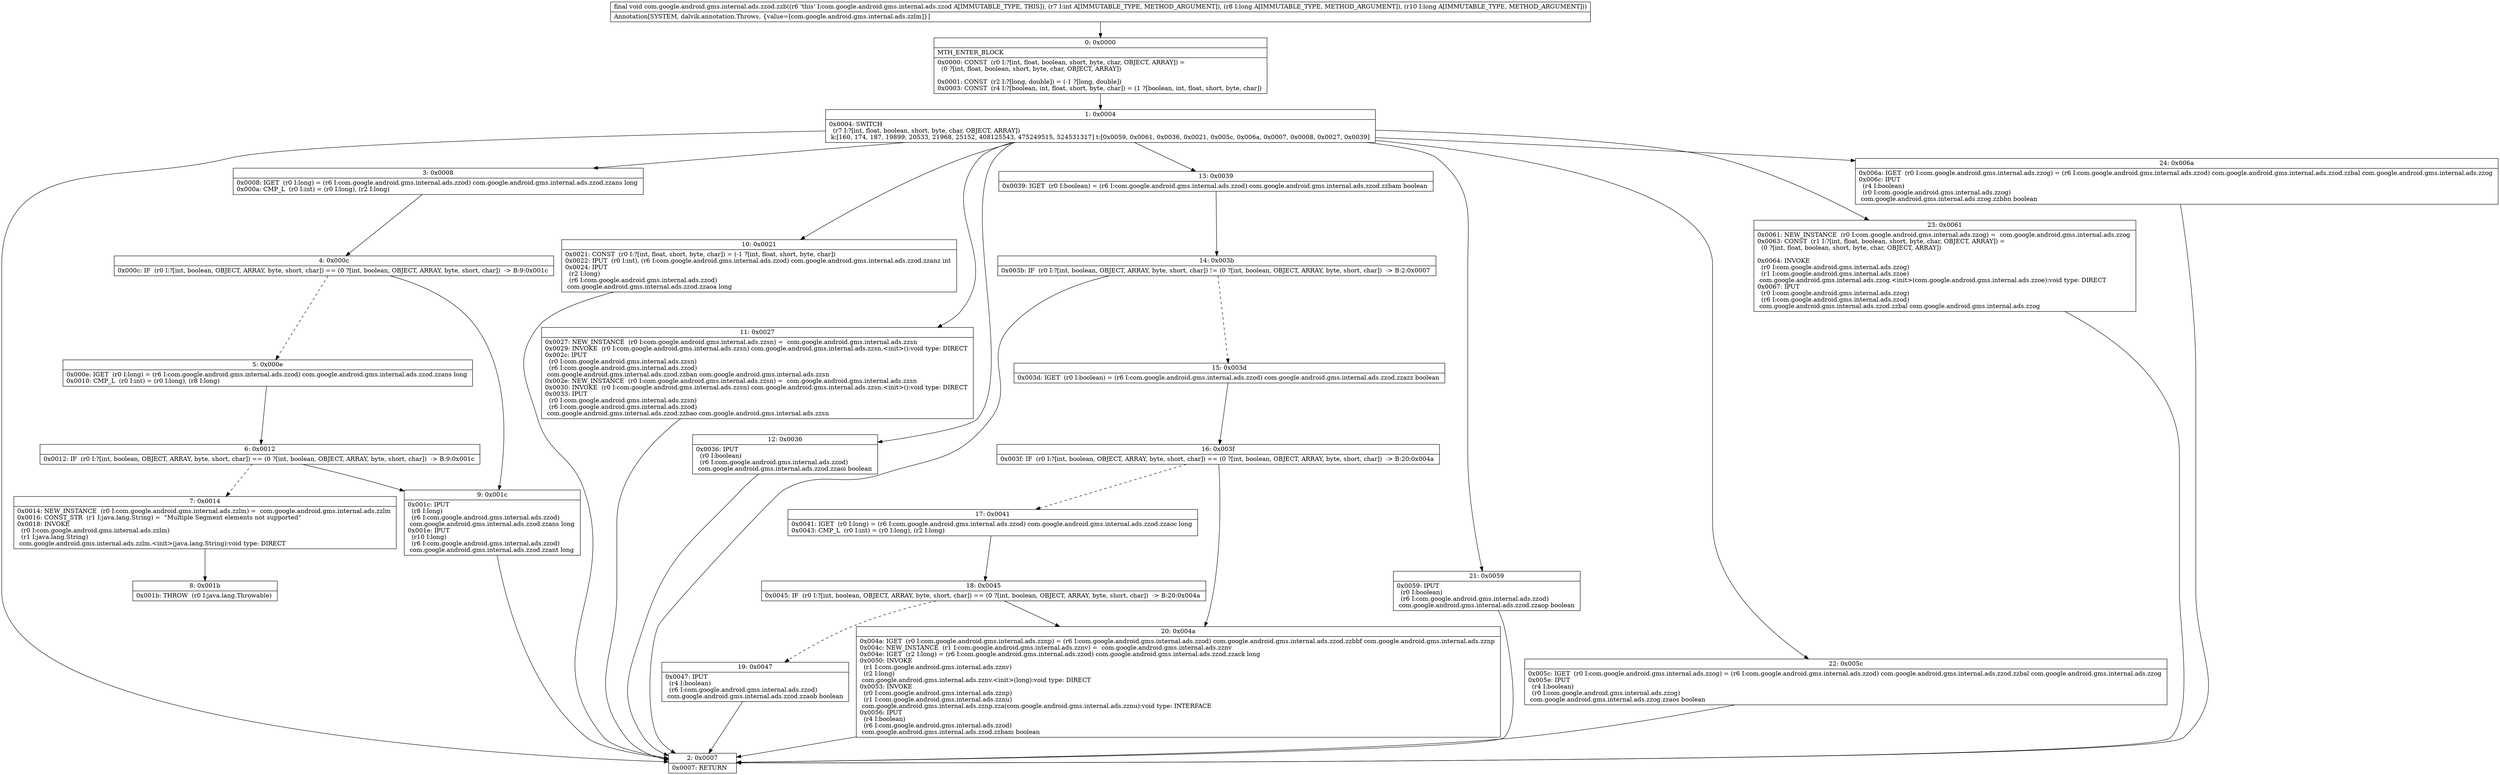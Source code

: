 digraph "CFG forcom.google.android.gms.internal.ads.zzod.zzb(IJJ)V" {
Node_0 [shape=record,label="{0\:\ 0x0000|MTH_ENTER_BLOCK\l|0x0000: CONST  (r0 I:?[int, float, boolean, short, byte, char, OBJECT, ARRAY]) = \l  (0 ?[int, float, boolean, short, byte, char, OBJECT, ARRAY])\l \l0x0001: CONST  (r2 I:?[long, double]) = (\-1 ?[long, double]) \l0x0003: CONST  (r4 I:?[boolean, int, float, short, byte, char]) = (1 ?[boolean, int, float, short, byte, char]) \l}"];
Node_1 [shape=record,label="{1\:\ 0x0004|0x0004: SWITCH  \l  (r7 I:?[int, float, boolean, short, byte, char, OBJECT, ARRAY])\l k:[160, 174, 187, 19899, 20533, 21968, 25152, 408125543, 475249515, 524531317] t:[0x0059, 0x0061, 0x0036, 0x0021, 0x005c, 0x006a, 0x0007, 0x0008, 0x0027, 0x0039] \l}"];
Node_2 [shape=record,label="{2\:\ 0x0007|0x0007: RETURN   \l}"];
Node_3 [shape=record,label="{3\:\ 0x0008|0x0008: IGET  (r0 I:long) = (r6 I:com.google.android.gms.internal.ads.zzod) com.google.android.gms.internal.ads.zzod.zzans long \l0x000a: CMP_L  (r0 I:int) = (r0 I:long), (r2 I:long) \l}"];
Node_4 [shape=record,label="{4\:\ 0x000c|0x000c: IF  (r0 I:?[int, boolean, OBJECT, ARRAY, byte, short, char]) == (0 ?[int, boolean, OBJECT, ARRAY, byte, short, char])  \-\> B:9:0x001c \l}"];
Node_5 [shape=record,label="{5\:\ 0x000e|0x000e: IGET  (r0 I:long) = (r6 I:com.google.android.gms.internal.ads.zzod) com.google.android.gms.internal.ads.zzod.zzans long \l0x0010: CMP_L  (r0 I:int) = (r0 I:long), (r8 I:long) \l}"];
Node_6 [shape=record,label="{6\:\ 0x0012|0x0012: IF  (r0 I:?[int, boolean, OBJECT, ARRAY, byte, short, char]) == (0 ?[int, boolean, OBJECT, ARRAY, byte, short, char])  \-\> B:9:0x001c \l}"];
Node_7 [shape=record,label="{7\:\ 0x0014|0x0014: NEW_INSTANCE  (r0 I:com.google.android.gms.internal.ads.zzlm) =  com.google.android.gms.internal.ads.zzlm \l0x0016: CONST_STR  (r1 I:java.lang.String) =  \"Multiple Segment elements not supported\" \l0x0018: INVOKE  \l  (r0 I:com.google.android.gms.internal.ads.zzlm)\l  (r1 I:java.lang.String)\l com.google.android.gms.internal.ads.zzlm.\<init\>(java.lang.String):void type: DIRECT \l}"];
Node_8 [shape=record,label="{8\:\ 0x001b|0x001b: THROW  (r0 I:java.lang.Throwable) \l}"];
Node_9 [shape=record,label="{9\:\ 0x001c|0x001c: IPUT  \l  (r8 I:long)\l  (r6 I:com.google.android.gms.internal.ads.zzod)\l com.google.android.gms.internal.ads.zzod.zzans long \l0x001e: IPUT  \l  (r10 I:long)\l  (r6 I:com.google.android.gms.internal.ads.zzod)\l com.google.android.gms.internal.ads.zzod.zzant long \l}"];
Node_10 [shape=record,label="{10\:\ 0x0021|0x0021: CONST  (r0 I:?[int, float, short, byte, char]) = (\-1 ?[int, float, short, byte, char]) \l0x0022: IPUT  (r0 I:int), (r6 I:com.google.android.gms.internal.ads.zzod) com.google.android.gms.internal.ads.zzod.zzanz int \l0x0024: IPUT  \l  (r2 I:long)\l  (r6 I:com.google.android.gms.internal.ads.zzod)\l com.google.android.gms.internal.ads.zzod.zzaoa long \l}"];
Node_11 [shape=record,label="{11\:\ 0x0027|0x0027: NEW_INSTANCE  (r0 I:com.google.android.gms.internal.ads.zzsn) =  com.google.android.gms.internal.ads.zzsn \l0x0029: INVOKE  (r0 I:com.google.android.gms.internal.ads.zzsn) com.google.android.gms.internal.ads.zzsn.\<init\>():void type: DIRECT \l0x002c: IPUT  \l  (r0 I:com.google.android.gms.internal.ads.zzsn)\l  (r6 I:com.google.android.gms.internal.ads.zzod)\l com.google.android.gms.internal.ads.zzod.zzban com.google.android.gms.internal.ads.zzsn \l0x002e: NEW_INSTANCE  (r0 I:com.google.android.gms.internal.ads.zzsn) =  com.google.android.gms.internal.ads.zzsn \l0x0030: INVOKE  (r0 I:com.google.android.gms.internal.ads.zzsn) com.google.android.gms.internal.ads.zzsn.\<init\>():void type: DIRECT \l0x0033: IPUT  \l  (r0 I:com.google.android.gms.internal.ads.zzsn)\l  (r6 I:com.google.android.gms.internal.ads.zzod)\l com.google.android.gms.internal.ads.zzod.zzbao com.google.android.gms.internal.ads.zzsn \l}"];
Node_12 [shape=record,label="{12\:\ 0x0036|0x0036: IPUT  \l  (r0 I:boolean)\l  (r6 I:com.google.android.gms.internal.ads.zzod)\l com.google.android.gms.internal.ads.zzod.zzaoi boolean \l}"];
Node_13 [shape=record,label="{13\:\ 0x0039|0x0039: IGET  (r0 I:boolean) = (r6 I:com.google.android.gms.internal.ads.zzod) com.google.android.gms.internal.ads.zzod.zzbam boolean \l}"];
Node_14 [shape=record,label="{14\:\ 0x003b|0x003b: IF  (r0 I:?[int, boolean, OBJECT, ARRAY, byte, short, char]) != (0 ?[int, boolean, OBJECT, ARRAY, byte, short, char])  \-\> B:2:0x0007 \l}"];
Node_15 [shape=record,label="{15\:\ 0x003d|0x003d: IGET  (r0 I:boolean) = (r6 I:com.google.android.gms.internal.ads.zzod) com.google.android.gms.internal.ads.zzod.zzazz boolean \l}"];
Node_16 [shape=record,label="{16\:\ 0x003f|0x003f: IF  (r0 I:?[int, boolean, OBJECT, ARRAY, byte, short, char]) == (0 ?[int, boolean, OBJECT, ARRAY, byte, short, char])  \-\> B:20:0x004a \l}"];
Node_17 [shape=record,label="{17\:\ 0x0041|0x0041: IGET  (r0 I:long) = (r6 I:com.google.android.gms.internal.ads.zzod) com.google.android.gms.internal.ads.zzod.zzaoc long \l0x0043: CMP_L  (r0 I:int) = (r0 I:long), (r2 I:long) \l}"];
Node_18 [shape=record,label="{18\:\ 0x0045|0x0045: IF  (r0 I:?[int, boolean, OBJECT, ARRAY, byte, short, char]) == (0 ?[int, boolean, OBJECT, ARRAY, byte, short, char])  \-\> B:20:0x004a \l}"];
Node_19 [shape=record,label="{19\:\ 0x0047|0x0047: IPUT  \l  (r4 I:boolean)\l  (r6 I:com.google.android.gms.internal.ads.zzod)\l com.google.android.gms.internal.ads.zzod.zzaob boolean \l}"];
Node_20 [shape=record,label="{20\:\ 0x004a|0x004a: IGET  (r0 I:com.google.android.gms.internal.ads.zznp) = (r6 I:com.google.android.gms.internal.ads.zzod) com.google.android.gms.internal.ads.zzod.zzbbf com.google.android.gms.internal.ads.zznp \l0x004c: NEW_INSTANCE  (r1 I:com.google.android.gms.internal.ads.zznv) =  com.google.android.gms.internal.ads.zznv \l0x004e: IGET  (r2 I:long) = (r6 I:com.google.android.gms.internal.ads.zzod) com.google.android.gms.internal.ads.zzod.zzack long \l0x0050: INVOKE  \l  (r1 I:com.google.android.gms.internal.ads.zznv)\l  (r2 I:long)\l com.google.android.gms.internal.ads.zznv.\<init\>(long):void type: DIRECT \l0x0053: INVOKE  \l  (r0 I:com.google.android.gms.internal.ads.zznp)\l  (r1 I:com.google.android.gms.internal.ads.zznu)\l com.google.android.gms.internal.ads.zznp.zza(com.google.android.gms.internal.ads.zznu):void type: INTERFACE \l0x0056: IPUT  \l  (r4 I:boolean)\l  (r6 I:com.google.android.gms.internal.ads.zzod)\l com.google.android.gms.internal.ads.zzod.zzbam boolean \l}"];
Node_21 [shape=record,label="{21\:\ 0x0059|0x0059: IPUT  \l  (r0 I:boolean)\l  (r6 I:com.google.android.gms.internal.ads.zzod)\l com.google.android.gms.internal.ads.zzod.zzaop boolean \l}"];
Node_22 [shape=record,label="{22\:\ 0x005c|0x005c: IGET  (r0 I:com.google.android.gms.internal.ads.zzog) = (r6 I:com.google.android.gms.internal.ads.zzod) com.google.android.gms.internal.ads.zzod.zzbal com.google.android.gms.internal.ads.zzog \l0x005e: IPUT  \l  (r4 I:boolean)\l  (r0 I:com.google.android.gms.internal.ads.zzog)\l com.google.android.gms.internal.ads.zzog.zzaos boolean \l}"];
Node_23 [shape=record,label="{23\:\ 0x0061|0x0061: NEW_INSTANCE  (r0 I:com.google.android.gms.internal.ads.zzog) =  com.google.android.gms.internal.ads.zzog \l0x0063: CONST  (r1 I:?[int, float, boolean, short, byte, char, OBJECT, ARRAY]) = \l  (0 ?[int, float, boolean, short, byte, char, OBJECT, ARRAY])\l \l0x0064: INVOKE  \l  (r0 I:com.google.android.gms.internal.ads.zzog)\l  (r1 I:com.google.android.gms.internal.ads.zzoe)\l com.google.android.gms.internal.ads.zzog.\<init\>(com.google.android.gms.internal.ads.zzoe):void type: DIRECT \l0x0067: IPUT  \l  (r0 I:com.google.android.gms.internal.ads.zzog)\l  (r6 I:com.google.android.gms.internal.ads.zzod)\l com.google.android.gms.internal.ads.zzod.zzbal com.google.android.gms.internal.ads.zzog \l}"];
Node_24 [shape=record,label="{24\:\ 0x006a|0x006a: IGET  (r0 I:com.google.android.gms.internal.ads.zzog) = (r6 I:com.google.android.gms.internal.ads.zzod) com.google.android.gms.internal.ads.zzod.zzbal com.google.android.gms.internal.ads.zzog \l0x006c: IPUT  \l  (r4 I:boolean)\l  (r0 I:com.google.android.gms.internal.ads.zzog)\l com.google.android.gms.internal.ads.zzog.zzbbn boolean \l}"];
MethodNode[shape=record,label="{final void com.google.android.gms.internal.ads.zzod.zzb((r6 'this' I:com.google.android.gms.internal.ads.zzod A[IMMUTABLE_TYPE, THIS]), (r7 I:int A[IMMUTABLE_TYPE, METHOD_ARGUMENT]), (r8 I:long A[IMMUTABLE_TYPE, METHOD_ARGUMENT]), (r10 I:long A[IMMUTABLE_TYPE, METHOD_ARGUMENT]))  | Annotation[SYSTEM, dalvik.annotation.Throws, \{value=[com.google.android.gms.internal.ads.zzlm]\}]\l}"];
MethodNode -> Node_0;
Node_0 -> Node_1;
Node_1 -> Node_2;
Node_1 -> Node_3;
Node_1 -> Node_10;
Node_1 -> Node_11;
Node_1 -> Node_12;
Node_1 -> Node_13;
Node_1 -> Node_21;
Node_1 -> Node_22;
Node_1 -> Node_23;
Node_1 -> Node_24;
Node_3 -> Node_4;
Node_4 -> Node_5[style=dashed];
Node_4 -> Node_9;
Node_5 -> Node_6;
Node_6 -> Node_7[style=dashed];
Node_6 -> Node_9;
Node_7 -> Node_8;
Node_9 -> Node_2;
Node_10 -> Node_2;
Node_11 -> Node_2;
Node_12 -> Node_2;
Node_13 -> Node_14;
Node_14 -> Node_2;
Node_14 -> Node_15[style=dashed];
Node_15 -> Node_16;
Node_16 -> Node_17[style=dashed];
Node_16 -> Node_20;
Node_17 -> Node_18;
Node_18 -> Node_19[style=dashed];
Node_18 -> Node_20;
Node_19 -> Node_2;
Node_20 -> Node_2;
Node_21 -> Node_2;
Node_22 -> Node_2;
Node_23 -> Node_2;
Node_24 -> Node_2;
}

